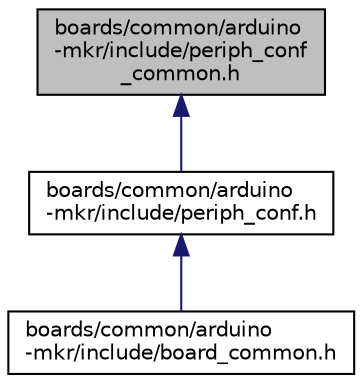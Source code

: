 digraph "boards/common/arduino-mkr/include/periph_conf_common.h"
{
 // LATEX_PDF_SIZE
  edge [fontname="Helvetica",fontsize="10",labelfontname="Helvetica",labelfontsize="10"];
  node [fontname="Helvetica",fontsize="10",shape=record];
  Node1 [label="boards/common/arduino\l-mkr/include/periph_conf\l_common.h",height=0.2,width=0.4,color="black", fillcolor="grey75", style="filled", fontcolor="black",tooltip="Common configuration for clock, timer, pwm, adc, rtc and rtt peripherals for Arduino MKR boards."];
  Node1 -> Node2 [dir="back",color="midnightblue",fontsize="10",style="solid",fontname="Helvetica"];
  Node2 [label="boards/common/arduino\l-mkr/include/periph_conf.h",height=0.2,width=0.4,color="black", fillcolor="white", style="filled",URL="$boards_2common_2arduino-mkr_2include_2periph__conf_8h.html",tooltip="Configuration of CPU peripherals for Arduino MKR boards."];
  Node2 -> Node3 [dir="back",color="midnightblue",fontsize="10",style="solid",fontname="Helvetica"];
  Node3 [label="boards/common/arduino\l-mkr/include/board_common.h",height=0.2,width=0.4,color="black", fillcolor="white", style="filled",URL="$arduino-mkr_2include_2board__common_8h.html",tooltip="Board specific definitions for the Arduino MKR board."];
}

